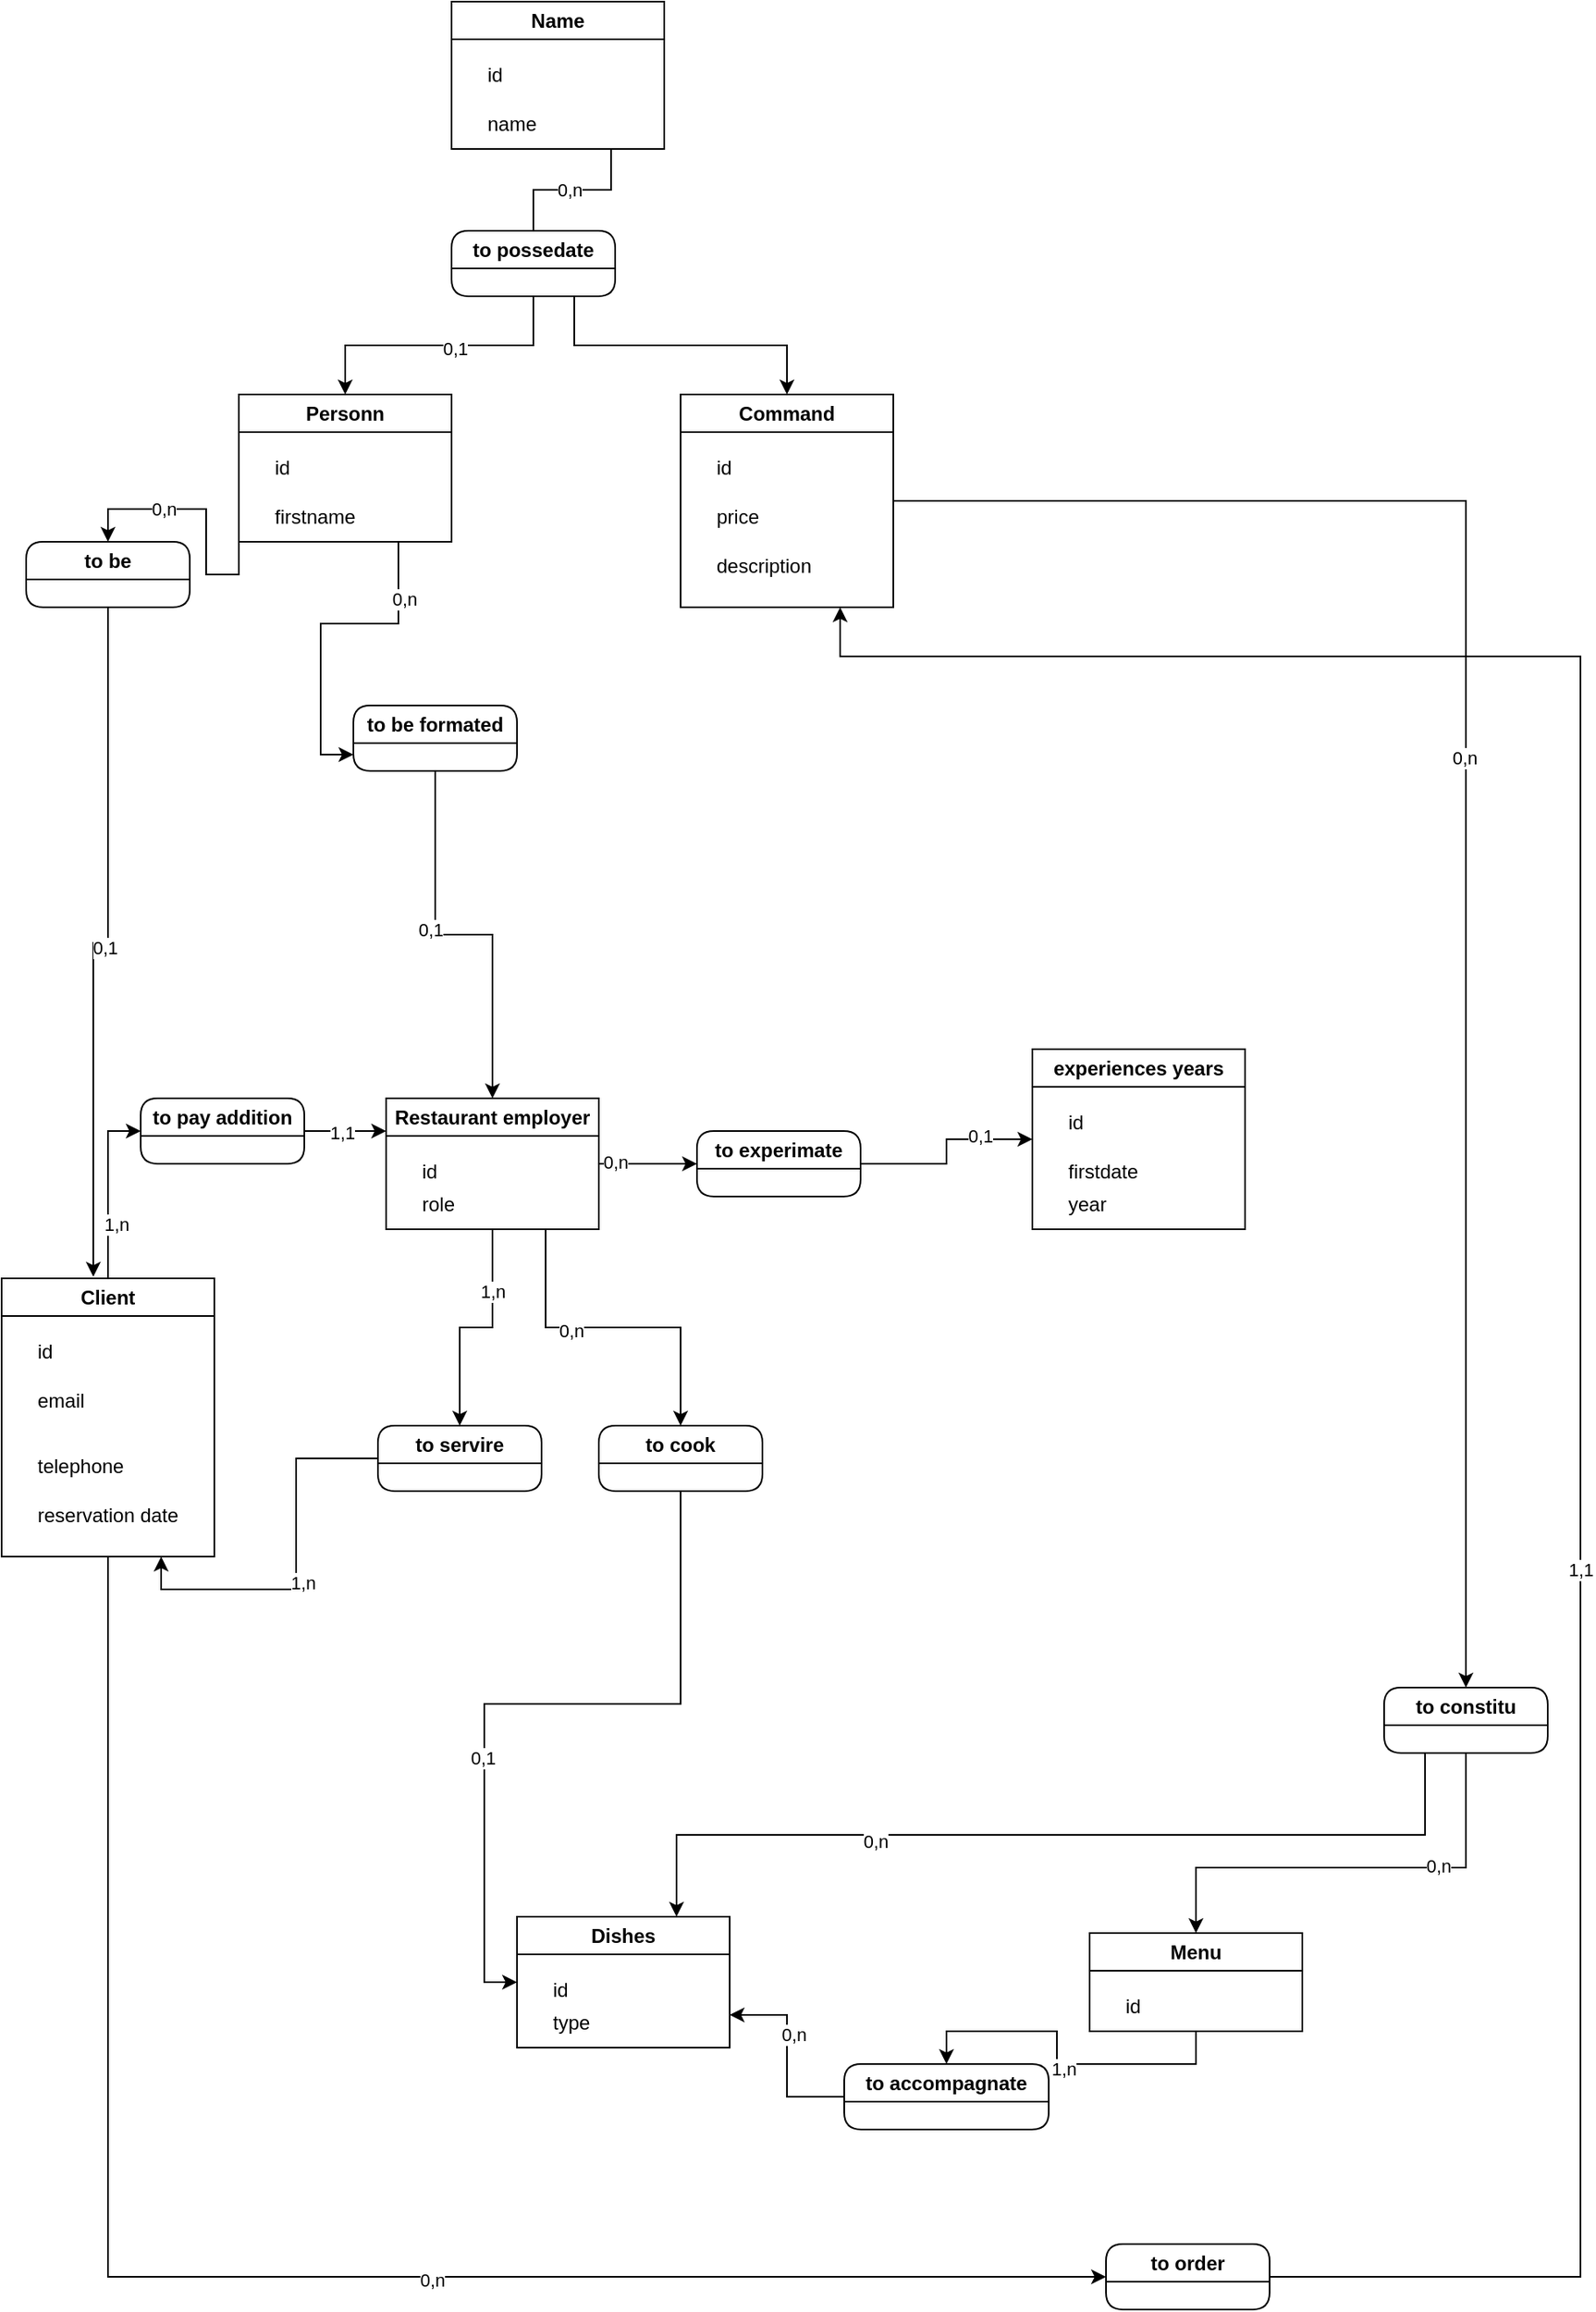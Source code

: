 <mxfile version="26.0.11">
  <diagram name="Page-1" id="PlA0bTD1htJH5vswvW3-">
    <mxGraphModel dx="1434" dy="786" grid="1" gridSize="10" guides="1" tooltips="1" connect="1" arrows="1" fold="1" page="1" pageScale="1" pageWidth="827" pageHeight="1169" math="0" shadow="0">
      <root>
        <mxCell id="0" />
        <mxCell id="1" parent="0" />
        <mxCell id="Mnq4h092WNaVHmd3vgpn-191" style="edgeStyle=orthogonalEdgeStyle;rounded=0;orthogonalLoop=1;jettySize=auto;html=1;exitX=0.75;exitY=1;exitDx=0;exitDy=0;endArrow=none;startFill=0;" parent="1" source="Mnq4h092WNaVHmd3vgpn-177" target="Mnq4h092WNaVHmd3vgpn-183" edge="1">
          <mxGeometry relative="1" as="geometry" />
        </mxCell>
        <mxCell id="WmfGTkzMxAjrMjGQDUst-5" value="0,n" style="edgeLabel;html=1;align=center;verticalAlign=middle;resizable=0;points=[];" vertex="1" connectable="0" parent="Mnq4h092WNaVHmd3vgpn-191">
          <mxGeometry x="0.063" relative="1" as="geometry">
            <mxPoint x="1" as="offset" />
          </mxGeometry>
        </mxCell>
        <mxCell id="Mnq4h092WNaVHmd3vgpn-177" value="Name" style="swimlane;whiteSpace=wrap;html=1;" parent="1" vertex="1">
          <mxGeometry x="300" y="40" width="130" height="90" as="geometry" />
        </mxCell>
        <mxCell id="Mnq4h092WNaVHmd3vgpn-178" value="id" style="text;html=1;align=left;verticalAlign=middle;resizable=0;points=[];autosize=1;strokeColor=none;fillColor=none;" parent="Mnq4h092WNaVHmd3vgpn-177" vertex="1">
          <mxGeometry x="20" y="30" width="30" height="30" as="geometry" />
        </mxCell>
        <mxCell id="Mnq4h092WNaVHmd3vgpn-179" value="name" style="text;html=1;align=left;verticalAlign=middle;resizable=0;points=[];autosize=1;strokeColor=none;fillColor=none;" parent="Mnq4h092WNaVHmd3vgpn-177" vertex="1">
          <mxGeometry x="20" y="60" width="50" height="30" as="geometry" />
        </mxCell>
        <mxCell id="WmfGTkzMxAjrMjGQDUst-4" style="edgeStyle=orthogonalEdgeStyle;rounded=0;orthogonalLoop=1;jettySize=auto;html=1;entryX=0.5;entryY=0;entryDx=0;entryDy=0;" edge="1" parent="1" source="Mnq4h092WNaVHmd3vgpn-183" target="WmfGTkzMxAjrMjGQDUst-1">
          <mxGeometry relative="1" as="geometry" />
        </mxCell>
        <mxCell id="WmfGTkzMxAjrMjGQDUst-6" value="0,1" style="edgeLabel;html=1;align=center;verticalAlign=middle;resizable=0;points=[];" vertex="1" connectable="0" parent="WmfGTkzMxAjrMjGQDUst-4">
          <mxGeometry x="-0.11" y="2" relative="1" as="geometry">
            <mxPoint as="offset" />
          </mxGeometry>
        </mxCell>
        <mxCell id="WmfGTkzMxAjrMjGQDUst-10" style="edgeStyle=orthogonalEdgeStyle;rounded=0;orthogonalLoop=1;jettySize=auto;html=1;exitX=0.75;exitY=1;exitDx=0;exitDy=0;" edge="1" parent="1" source="Mnq4h092WNaVHmd3vgpn-183" target="WmfGTkzMxAjrMjGQDUst-7">
          <mxGeometry relative="1" as="geometry" />
        </mxCell>
        <mxCell id="Mnq4h092WNaVHmd3vgpn-183" value="to possedate" style="swimlane;whiteSpace=wrap;html=1;rounded=1;" parent="1" vertex="1">
          <mxGeometry x="300" y="180" width="100" height="40" as="geometry" />
        </mxCell>
        <mxCell id="WmfGTkzMxAjrMjGQDUst-27" style="edgeStyle=orthogonalEdgeStyle;rounded=0;orthogonalLoop=1;jettySize=auto;html=1;exitX=0;exitY=1;exitDx=0;exitDy=0;entryX=0.5;entryY=0;entryDx=0;entryDy=0;" edge="1" parent="1" source="WmfGTkzMxAjrMjGQDUst-1" target="WmfGTkzMxAjrMjGQDUst-23">
          <mxGeometry relative="1" as="geometry" />
        </mxCell>
        <mxCell id="WmfGTkzMxAjrMjGQDUst-34" value="0,n" style="edgeLabel;html=1;align=center;verticalAlign=middle;resizable=0;points=[];" vertex="1" connectable="0" parent="WmfGTkzMxAjrMjGQDUst-27">
          <mxGeometry x="0.325" relative="1" as="geometry">
            <mxPoint as="offset" />
          </mxGeometry>
        </mxCell>
        <mxCell id="WmfGTkzMxAjrMjGQDUst-29" style="edgeStyle=orthogonalEdgeStyle;rounded=0;orthogonalLoop=1;jettySize=auto;html=1;exitX=0.75;exitY=1;exitDx=0;exitDy=0;entryX=0;entryY=0.75;entryDx=0;entryDy=0;" edge="1" parent="1" source="WmfGTkzMxAjrMjGQDUst-1" target="WmfGTkzMxAjrMjGQDUst-24">
          <mxGeometry relative="1" as="geometry" />
        </mxCell>
        <mxCell id="WmfGTkzMxAjrMjGQDUst-36" value="0,n" style="edgeLabel;html=1;align=center;verticalAlign=middle;resizable=0;points=[];" vertex="1" connectable="0" parent="WmfGTkzMxAjrMjGQDUst-29">
          <mxGeometry x="-0.646" y="3" relative="1" as="geometry">
            <mxPoint as="offset" />
          </mxGeometry>
        </mxCell>
        <mxCell id="WmfGTkzMxAjrMjGQDUst-1" value="Personn" style="swimlane;whiteSpace=wrap;html=1;" vertex="1" parent="1">
          <mxGeometry x="170" y="280" width="130" height="90" as="geometry" />
        </mxCell>
        <mxCell id="WmfGTkzMxAjrMjGQDUst-2" value="id" style="text;html=1;align=left;verticalAlign=middle;resizable=0;points=[];autosize=1;strokeColor=none;fillColor=none;" vertex="1" parent="WmfGTkzMxAjrMjGQDUst-1">
          <mxGeometry x="20" y="30" width="30" height="30" as="geometry" />
        </mxCell>
        <mxCell id="WmfGTkzMxAjrMjGQDUst-3" value="firstname" style="text;html=1;align=left;verticalAlign=middle;resizable=0;points=[];autosize=1;strokeColor=none;fillColor=none;" vertex="1" parent="WmfGTkzMxAjrMjGQDUst-1">
          <mxGeometry x="20" y="60" width="70" height="30" as="geometry" />
        </mxCell>
        <mxCell id="WmfGTkzMxAjrMjGQDUst-41" style="edgeStyle=orthogonalEdgeStyle;rounded=0;orthogonalLoop=1;jettySize=auto;html=1;entryX=0.5;entryY=0;entryDx=0;entryDy=0;" edge="1" parent="1" source="WmfGTkzMxAjrMjGQDUst-7" target="WmfGTkzMxAjrMjGQDUst-40">
          <mxGeometry relative="1" as="geometry" />
        </mxCell>
        <mxCell id="WmfGTkzMxAjrMjGQDUst-56" value="0,n" style="edgeLabel;html=1;align=center;verticalAlign=middle;resizable=0;points=[];" vertex="1" connectable="0" parent="WmfGTkzMxAjrMjGQDUst-41">
          <mxGeometry x="-0.057" y="-1" relative="1" as="geometry">
            <mxPoint as="offset" />
          </mxGeometry>
        </mxCell>
        <mxCell id="WmfGTkzMxAjrMjGQDUst-7" value="Command" style="swimlane;whiteSpace=wrap;html=1;" vertex="1" parent="1">
          <mxGeometry x="440" y="280" width="130" height="130" as="geometry" />
        </mxCell>
        <mxCell id="WmfGTkzMxAjrMjGQDUst-8" value="id" style="text;html=1;align=left;verticalAlign=middle;resizable=0;points=[];autosize=1;strokeColor=none;fillColor=none;" vertex="1" parent="WmfGTkzMxAjrMjGQDUst-7">
          <mxGeometry x="20" y="30" width="30" height="30" as="geometry" />
        </mxCell>
        <mxCell id="WmfGTkzMxAjrMjGQDUst-9" value="price" style="text;html=1;align=left;verticalAlign=middle;resizable=0;points=[];autosize=1;strokeColor=none;fillColor=none;" vertex="1" parent="WmfGTkzMxAjrMjGQDUst-7">
          <mxGeometry x="20" y="60" width="50" height="30" as="geometry" />
        </mxCell>
        <mxCell id="WmfGTkzMxAjrMjGQDUst-11" value="description" style="text;html=1;align=left;verticalAlign=middle;resizable=0;points=[];autosize=1;strokeColor=none;fillColor=none;" vertex="1" parent="WmfGTkzMxAjrMjGQDUst-7">
          <mxGeometry x="20" y="90" width="80" height="30" as="geometry" />
        </mxCell>
        <mxCell id="WmfGTkzMxAjrMjGQDUst-32" style="edgeStyle=orthogonalEdgeStyle;rounded=0;orthogonalLoop=1;jettySize=auto;html=1;entryX=0;entryY=0.5;entryDx=0;entryDy=0;" edge="1" parent="1" source="WmfGTkzMxAjrMjGQDUst-12" target="WmfGTkzMxAjrMjGQDUst-31">
          <mxGeometry relative="1" as="geometry">
            <Array as="points">
              <mxPoint x="90" y="1430" />
            </Array>
          </mxGeometry>
        </mxCell>
        <mxCell id="WmfGTkzMxAjrMjGQDUst-38" value="0,n" style="edgeLabel;html=1;align=center;verticalAlign=middle;resizable=0;points=[];" vertex="1" connectable="0" parent="WmfGTkzMxAjrMjGQDUst-32">
          <mxGeometry x="0.215" y="-2" relative="1" as="geometry">
            <mxPoint as="offset" />
          </mxGeometry>
        </mxCell>
        <mxCell id="WmfGTkzMxAjrMjGQDUst-94" style="edgeStyle=orthogonalEdgeStyle;rounded=0;orthogonalLoop=1;jettySize=auto;html=1;entryX=0;entryY=0.5;entryDx=0;entryDy=0;" edge="1" parent="1" source="WmfGTkzMxAjrMjGQDUst-12" target="WmfGTkzMxAjrMjGQDUst-93">
          <mxGeometry relative="1" as="geometry" />
        </mxCell>
        <mxCell id="WmfGTkzMxAjrMjGQDUst-96" value="1,n" style="edgeLabel;html=1;align=center;verticalAlign=middle;resizable=0;points=[];" vertex="1" connectable="0" parent="WmfGTkzMxAjrMjGQDUst-94">
          <mxGeometry x="-0.4" y="-5" relative="1" as="geometry">
            <mxPoint as="offset" />
          </mxGeometry>
        </mxCell>
        <mxCell id="WmfGTkzMxAjrMjGQDUst-12" value="Client" style="swimlane;whiteSpace=wrap;html=1;" vertex="1" parent="1">
          <mxGeometry x="25" y="820" width="130" height="170" as="geometry" />
        </mxCell>
        <mxCell id="WmfGTkzMxAjrMjGQDUst-13" value="id" style="text;html=1;align=left;verticalAlign=middle;resizable=0;points=[];autosize=1;strokeColor=none;fillColor=none;" vertex="1" parent="WmfGTkzMxAjrMjGQDUst-12">
          <mxGeometry x="20" y="30" width="30" height="30" as="geometry" />
        </mxCell>
        <mxCell id="WmfGTkzMxAjrMjGQDUst-15" value="email" style="text;html=1;align=left;verticalAlign=middle;resizable=0;points=[];autosize=1;strokeColor=none;fillColor=none;" vertex="1" parent="WmfGTkzMxAjrMjGQDUst-12">
          <mxGeometry x="20" y="60" width="50" height="30" as="geometry" />
        </mxCell>
        <mxCell id="WmfGTkzMxAjrMjGQDUst-16" value="telephone" style="text;html=1;align=left;verticalAlign=middle;resizable=0;points=[];autosize=1;strokeColor=none;fillColor=none;" vertex="1" parent="WmfGTkzMxAjrMjGQDUst-12">
          <mxGeometry x="20" y="100" width="80" height="30" as="geometry" />
        </mxCell>
        <mxCell id="WmfGTkzMxAjrMjGQDUst-17" value="reservation date" style="text;html=1;align=left;verticalAlign=middle;resizable=0;points=[];autosize=1;strokeColor=none;fillColor=none;" vertex="1" parent="WmfGTkzMxAjrMjGQDUst-12">
          <mxGeometry x="20" y="130" width="110" height="30" as="geometry" />
        </mxCell>
        <mxCell id="WmfGTkzMxAjrMjGQDUst-68" style="edgeStyle=orthogonalEdgeStyle;rounded=0;orthogonalLoop=1;jettySize=auto;html=1;" edge="1" parent="1" source="WmfGTkzMxAjrMjGQDUst-18" target="WmfGTkzMxAjrMjGQDUst-67">
          <mxGeometry relative="1" as="geometry" />
        </mxCell>
        <mxCell id="WmfGTkzMxAjrMjGQDUst-73" value="1,n" style="edgeLabel;html=1;align=center;verticalAlign=middle;resizable=0;points=[];" vertex="1" connectable="0" parent="WmfGTkzMxAjrMjGQDUst-68">
          <mxGeometry x="-0.46" relative="1" as="geometry">
            <mxPoint as="offset" />
          </mxGeometry>
        </mxCell>
        <mxCell id="WmfGTkzMxAjrMjGQDUst-84" style="edgeStyle=orthogonalEdgeStyle;rounded=0;orthogonalLoop=1;jettySize=auto;html=1;entryX=0;entryY=0.5;entryDx=0;entryDy=0;" edge="1" parent="1" source="WmfGTkzMxAjrMjGQDUst-18" target="WmfGTkzMxAjrMjGQDUst-79">
          <mxGeometry relative="1" as="geometry" />
        </mxCell>
        <mxCell id="WmfGTkzMxAjrMjGQDUst-86" value="0,n" style="edgeLabel;html=1;align=center;verticalAlign=middle;resizable=0;points=[];" vertex="1" connectable="0" parent="WmfGTkzMxAjrMjGQDUst-84">
          <mxGeometry x="-0.686" y="1" relative="1" as="geometry">
            <mxPoint as="offset" />
          </mxGeometry>
        </mxCell>
        <mxCell id="WmfGTkzMxAjrMjGQDUst-89" style="edgeStyle=orthogonalEdgeStyle;rounded=0;orthogonalLoop=1;jettySize=auto;html=1;exitX=0.75;exitY=1;exitDx=0;exitDy=0;entryX=0.5;entryY=0;entryDx=0;entryDy=0;" edge="1" parent="1" source="WmfGTkzMxAjrMjGQDUst-18" target="WmfGTkzMxAjrMjGQDUst-88">
          <mxGeometry relative="1" as="geometry" />
        </mxCell>
        <mxCell id="WmfGTkzMxAjrMjGQDUst-91" value="0,n" style="edgeLabel;html=1;align=center;verticalAlign=middle;resizable=0;points=[];" vertex="1" connectable="0" parent="WmfGTkzMxAjrMjGQDUst-89">
          <mxGeometry x="-0.263" y="-2" relative="1" as="geometry">
            <mxPoint x="1" as="offset" />
          </mxGeometry>
        </mxCell>
        <mxCell id="WmfGTkzMxAjrMjGQDUst-18" value="Restaurant employer" style="swimlane;whiteSpace=wrap;html=1;startSize=23;" vertex="1" parent="1">
          <mxGeometry x="260" y="710" width="130" height="80" as="geometry" />
        </mxCell>
        <mxCell id="WmfGTkzMxAjrMjGQDUst-19" value="id" style="text;html=1;align=left;verticalAlign=middle;resizable=0;points=[];autosize=1;strokeColor=none;fillColor=none;" vertex="1" parent="WmfGTkzMxAjrMjGQDUst-18">
          <mxGeometry x="20" y="30" width="30" height="30" as="geometry" />
        </mxCell>
        <mxCell id="WmfGTkzMxAjrMjGQDUst-78" value="role" style="text;html=1;align=left;verticalAlign=middle;resizable=0;points=[];autosize=1;strokeColor=none;fillColor=none;" vertex="1" parent="WmfGTkzMxAjrMjGQDUst-18">
          <mxGeometry x="20" y="50" width="40" height="30" as="geometry" />
        </mxCell>
        <mxCell id="WmfGTkzMxAjrMjGQDUst-23" value="to be" style="swimlane;whiteSpace=wrap;html=1;rounded=1;startSize=23;" vertex="1" parent="1">
          <mxGeometry x="40" y="370" width="100" height="40" as="geometry" />
        </mxCell>
        <mxCell id="WmfGTkzMxAjrMjGQDUst-30" style="edgeStyle=orthogonalEdgeStyle;rounded=0;orthogonalLoop=1;jettySize=auto;html=1;exitX=0.5;exitY=1;exitDx=0;exitDy=0;entryX=0.5;entryY=0;entryDx=0;entryDy=0;" edge="1" parent="1" source="WmfGTkzMxAjrMjGQDUst-24" target="WmfGTkzMxAjrMjGQDUst-18">
          <mxGeometry relative="1" as="geometry" />
        </mxCell>
        <mxCell id="WmfGTkzMxAjrMjGQDUst-37" value="0,1" style="edgeLabel;html=1;align=center;verticalAlign=middle;resizable=0;points=[];" vertex="1" connectable="0" parent="WmfGTkzMxAjrMjGQDUst-30">
          <mxGeometry x="-0.173" y="-3" relative="1" as="geometry">
            <mxPoint as="offset" />
          </mxGeometry>
        </mxCell>
        <mxCell id="WmfGTkzMxAjrMjGQDUst-24" value="to be formated" style="swimlane;whiteSpace=wrap;html=1;rounded=1;startSize=23;" vertex="1" parent="1">
          <mxGeometry x="240" y="470" width="100" height="40" as="geometry" />
        </mxCell>
        <mxCell id="WmfGTkzMxAjrMjGQDUst-28" style="edgeStyle=orthogonalEdgeStyle;rounded=0;orthogonalLoop=1;jettySize=auto;html=1;exitX=0.5;exitY=1;exitDx=0;exitDy=0;entryX=0.431;entryY=-0.006;entryDx=0;entryDy=0;entryPerimeter=0;" edge="1" parent="1" source="WmfGTkzMxAjrMjGQDUst-23" target="WmfGTkzMxAjrMjGQDUst-12">
          <mxGeometry relative="1" as="geometry" />
        </mxCell>
        <mxCell id="WmfGTkzMxAjrMjGQDUst-35" value="0,1" style="edgeLabel;html=1;align=center;verticalAlign=middle;resizable=0;points=[];" vertex="1" connectable="0" parent="WmfGTkzMxAjrMjGQDUst-28">
          <mxGeometry x="-0.01" y="3" relative="1" as="geometry">
            <mxPoint as="offset" />
          </mxGeometry>
        </mxCell>
        <mxCell id="WmfGTkzMxAjrMjGQDUst-33" style="edgeStyle=orthogonalEdgeStyle;rounded=0;orthogonalLoop=1;jettySize=auto;html=1;entryX=0.75;entryY=1;entryDx=0;entryDy=0;" edge="1" parent="1" source="WmfGTkzMxAjrMjGQDUst-31" target="WmfGTkzMxAjrMjGQDUst-7">
          <mxGeometry relative="1" as="geometry">
            <Array as="points">
              <mxPoint x="990" y="1430" />
              <mxPoint x="990" y="440" />
              <mxPoint x="538" y="440" />
            </Array>
          </mxGeometry>
        </mxCell>
        <mxCell id="WmfGTkzMxAjrMjGQDUst-39" value="1,1" style="edgeLabel;html=1;align=center;verticalAlign=middle;resizable=0;points=[];" vertex="1" connectable="0" parent="WmfGTkzMxAjrMjGQDUst-33">
          <mxGeometry x="-0.251" relative="1" as="geometry">
            <mxPoint as="offset" />
          </mxGeometry>
        </mxCell>
        <mxCell id="WmfGTkzMxAjrMjGQDUst-31" value="to order" style="swimlane;whiteSpace=wrap;html=1;rounded=1;startSize=23;" vertex="1" parent="1">
          <mxGeometry x="700" y="1410" width="100" height="40" as="geometry" />
        </mxCell>
        <mxCell id="WmfGTkzMxAjrMjGQDUst-50" style="edgeStyle=orthogonalEdgeStyle;rounded=0;orthogonalLoop=1;jettySize=auto;html=1;exitX=0.5;exitY=1;exitDx=0;exitDy=0;entryX=0.5;entryY=0;entryDx=0;entryDy=0;" edge="1" parent="1" source="WmfGTkzMxAjrMjGQDUst-40" target="WmfGTkzMxAjrMjGQDUst-42">
          <mxGeometry relative="1" as="geometry">
            <Array as="points">
              <mxPoint x="920" y="1180" />
              <mxPoint x="755" y="1180" />
            </Array>
          </mxGeometry>
        </mxCell>
        <mxCell id="WmfGTkzMxAjrMjGQDUst-55" value="0,n" style="edgeLabel;html=1;align=center;verticalAlign=middle;resizable=0;points=[];" vertex="1" connectable="0" parent="WmfGTkzMxAjrMjGQDUst-50">
          <mxGeometry x="-0.367" y="-1" relative="1" as="geometry">
            <mxPoint as="offset" />
          </mxGeometry>
        </mxCell>
        <mxCell id="WmfGTkzMxAjrMjGQDUst-53" style="edgeStyle=orthogonalEdgeStyle;rounded=0;orthogonalLoop=1;jettySize=auto;html=1;exitX=0.25;exitY=1;exitDx=0;exitDy=0;entryX=0.75;entryY=0;entryDx=0;entryDy=0;" edge="1" parent="1" source="WmfGTkzMxAjrMjGQDUst-40" target="WmfGTkzMxAjrMjGQDUst-47">
          <mxGeometry relative="1" as="geometry" />
        </mxCell>
        <mxCell id="WmfGTkzMxAjrMjGQDUst-59" value="0,n" style="edgeLabel;html=1;align=center;verticalAlign=middle;resizable=0;points=[];" vertex="1" connectable="0" parent="WmfGTkzMxAjrMjGQDUst-53">
          <mxGeometry x="0.384" y="4" relative="1" as="geometry">
            <mxPoint as="offset" />
          </mxGeometry>
        </mxCell>
        <mxCell id="WmfGTkzMxAjrMjGQDUst-40" value="to constitu" style="swimlane;whiteSpace=wrap;html=1;rounded=1;startSize=23;" vertex="1" parent="1">
          <mxGeometry x="870" y="1070" width="100" height="40" as="geometry" />
        </mxCell>
        <mxCell id="WmfGTkzMxAjrMjGQDUst-51" style="edgeStyle=orthogonalEdgeStyle;rounded=0;orthogonalLoop=1;jettySize=auto;html=1;exitX=0.5;exitY=1;exitDx=0;exitDy=0;entryX=0.5;entryY=0;entryDx=0;entryDy=0;" edge="1" parent="1" source="WmfGTkzMxAjrMjGQDUst-42" target="WmfGTkzMxAjrMjGQDUst-46">
          <mxGeometry relative="1" as="geometry" />
        </mxCell>
        <mxCell id="WmfGTkzMxAjrMjGQDUst-57" value="1,n" style="edgeLabel;html=1;align=center;verticalAlign=middle;resizable=0;points=[];" vertex="1" connectable="0" parent="WmfGTkzMxAjrMjGQDUst-51">
          <mxGeometry x="-0.046" y="2" relative="1" as="geometry">
            <mxPoint y="1" as="offset" />
          </mxGeometry>
        </mxCell>
        <mxCell id="WmfGTkzMxAjrMjGQDUst-42" value="Menu" style="swimlane;whiteSpace=wrap;html=1;" vertex="1" parent="1">
          <mxGeometry x="690" y="1220" width="130" height="60" as="geometry" />
        </mxCell>
        <mxCell id="WmfGTkzMxAjrMjGQDUst-43" value="id" style="text;html=1;align=left;verticalAlign=middle;resizable=0;points=[];autosize=1;strokeColor=none;fillColor=none;" vertex="1" parent="WmfGTkzMxAjrMjGQDUst-42">
          <mxGeometry x="20" y="30" width="30" height="30" as="geometry" />
        </mxCell>
        <mxCell id="WmfGTkzMxAjrMjGQDUst-52" style="edgeStyle=orthogonalEdgeStyle;rounded=0;orthogonalLoop=1;jettySize=auto;html=1;exitX=0;exitY=0.5;exitDx=0;exitDy=0;entryX=1;entryY=0.75;entryDx=0;entryDy=0;" edge="1" parent="1" source="WmfGTkzMxAjrMjGQDUst-46" target="WmfGTkzMxAjrMjGQDUst-47">
          <mxGeometry relative="1" as="geometry">
            <mxPoint x="440" y="1070" as="targetPoint" />
          </mxGeometry>
        </mxCell>
        <mxCell id="WmfGTkzMxAjrMjGQDUst-60" value="0,n" style="edgeLabel;html=1;align=center;verticalAlign=middle;resizable=0;points=[];" vertex="1" connectable="0" parent="WmfGTkzMxAjrMjGQDUst-52">
          <mxGeometry x="0.22" y="-4" relative="1" as="geometry">
            <mxPoint as="offset" />
          </mxGeometry>
        </mxCell>
        <mxCell id="WmfGTkzMxAjrMjGQDUst-46" value="to accompagnate" style="swimlane;whiteSpace=wrap;html=1;rounded=1;startSize=23;" vertex="1" parent="1">
          <mxGeometry x="540" y="1300" width="125" height="40" as="geometry" />
        </mxCell>
        <mxCell id="WmfGTkzMxAjrMjGQDUst-47" value="Dishes" style="swimlane;whiteSpace=wrap;html=1;" vertex="1" parent="1">
          <mxGeometry x="340" y="1210" width="130" height="80" as="geometry" />
        </mxCell>
        <mxCell id="WmfGTkzMxAjrMjGQDUst-48" value="id" style="text;html=1;align=left;verticalAlign=middle;resizable=0;points=[];autosize=1;strokeColor=none;fillColor=none;" vertex="1" parent="WmfGTkzMxAjrMjGQDUst-47">
          <mxGeometry x="20" y="30" width="30" height="30" as="geometry" />
        </mxCell>
        <mxCell id="WmfGTkzMxAjrMjGQDUst-49" value="type" style="text;html=1;align=left;verticalAlign=middle;resizable=0;points=[];autosize=1;strokeColor=none;fillColor=none;" vertex="1" parent="WmfGTkzMxAjrMjGQDUst-47">
          <mxGeometry x="20" y="50" width="50" height="30" as="geometry" />
        </mxCell>
        <mxCell id="WmfGTkzMxAjrMjGQDUst-76" style="edgeStyle=orthogonalEdgeStyle;rounded=0;orthogonalLoop=1;jettySize=auto;html=1;entryX=0.75;entryY=1;entryDx=0;entryDy=0;" edge="1" parent="1" source="WmfGTkzMxAjrMjGQDUst-67" target="WmfGTkzMxAjrMjGQDUst-12">
          <mxGeometry relative="1" as="geometry" />
        </mxCell>
        <mxCell id="WmfGTkzMxAjrMjGQDUst-77" value="1,n" style="edgeLabel;html=1;align=center;verticalAlign=middle;resizable=0;points=[];" vertex="1" connectable="0" parent="WmfGTkzMxAjrMjGQDUst-76">
          <mxGeometry x="0.085" y="4" relative="1" as="geometry">
            <mxPoint as="offset" />
          </mxGeometry>
        </mxCell>
        <mxCell id="WmfGTkzMxAjrMjGQDUst-67" value="to servire" style="swimlane;whiteSpace=wrap;html=1;rounded=1;startSize=23;" vertex="1" parent="1">
          <mxGeometry x="255" y="910" width="100" height="40" as="geometry" />
        </mxCell>
        <mxCell id="WmfGTkzMxAjrMjGQDUst-85" style="edgeStyle=orthogonalEdgeStyle;rounded=0;orthogonalLoop=1;jettySize=auto;html=1;entryX=0;entryY=0.5;entryDx=0;entryDy=0;" edge="1" parent="1" source="WmfGTkzMxAjrMjGQDUst-79" target="WmfGTkzMxAjrMjGQDUst-80">
          <mxGeometry relative="1" as="geometry" />
        </mxCell>
        <mxCell id="WmfGTkzMxAjrMjGQDUst-87" value="0,1" style="edgeLabel;html=1;align=center;verticalAlign=middle;resizable=0;points=[];" vertex="1" connectable="0" parent="WmfGTkzMxAjrMjGQDUst-85">
          <mxGeometry x="0.47" y="2" relative="1" as="geometry">
            <mxPoint as="offset" />
          </mxGeometry>
        </mxCell>
        <mxCell id="WmfGTkzMxAjrMjGQDUst-79" value="to experimate" style="swimlane;whiteSpace=wrap;html=1;rounded=1;startSize=23;" vertex="1" parent="1">
          <mxGeometry x="450" y="730" width="100" height="40" as="geometry" />
        </mxCell>
        <mxCell id="WmfGTkzMxAjrMjGQDUst-80" value="experiences years" style="swimlane;whiteSpace=wrap;html=1;startSize=23;" vertex="1" parent="1">
          <mxGeometry x="655" y="680" width="130" height="110" as="geometry" />
        </mxCell>
        <mxCell id="WmfGTkzMxAjrMjGQDUst-81" value="id" style="text;html=1;align=left;verticalAlign=middle;resizable=0;points=[];autosize=1;strokeColor=none;fillColor=none;" vertex="1" parent="WmfGTkzMxAjrMjGQDUst-80">
          <mxGeometry x="20" y="30" width="30" height="30" as="geometry" />
        </mxCell>
        <mxCell id="WmfGTkzMxAjrMjGQDUst-82" value="year" style="text;html=1;align=left;verticalAlign=middle;resizable=0;points=[];autosize=1;strokeColor=none;fillColor=none;" vertex="1" parent="WmfGTkzMxAjrMjGQDUst-80">
          <mxGeometry x="20" y="80" width="50" height="30" as="geometry" />
        </mxCell>
        <mxCell id="WmfGTkzMxAjrMjGQDUst-83" value="firstdate" style="text;html=1;align=left;verticalAlign=middle;resizable=0;points=[];autosize=1;strokeColor=none;fillColor=none;" vertex="1" parent="WmfGTkzMxAjrMjGQDUst-80">
          <mxGeometry x="20" y="60" width="70" height="30" as="geometry" />
        </mxCell>
        <mxCell id="WmfGTkzMxAjrMjGQDUst-90" style="edgeStyle=orthogonalEdgeStyle;rounded=0;orthogonalLoop=1;jettySize=auto;html=1;exitX=0.5;exitY=1;exitDx=0;exitDy=0;entryX=0;entryY=0.5;entryDx=0;entryDy=0;" edge="1" parent="1" source="WmfGTkzMxAjrMjGQDUst-88" target="WmfGTkzMxAjrMjGQDUst-47">
          <mxGeometry relative="1" as="geometry" />
        </mxCell>
        <mxCell id="WmfGTkzMxAjrMjGQDUst-92" value="0,1" style="edgeLabel;html=1;align=center;verticalAlign=middle;resizable=0;points=[];" vertex="1" connectable="0" parent="WmfGTkzMxAjrMjGQDUst-90">
          <mxGeometry x="0.286" y="-1" relative="1" as="geometry">
            <mxPoint as="offset" />
          </mxGeometry>
        </mxCell>
        <mxCell id="WmfGTkzMxAjrMjGQDUst-88" value="to cook" style="swimlane;whiteSpace=wrap;html=1;rounded=1;startSize=23;" vertex="1" parent="1">
          <mxGeometry x="390" y="910" width="100" height="40" as="geometry" />
        </mxCell>
        <mxCell id="WmfGTkzMxAjrMjGQDUst-95" style="edgeStyle=orthogonalEdgeStyle;rounded=0;orthogonalLoop=1;jettySize=auto;html=1;entryX=0;entryY=0.25;entryDx=0;entryDy=0;" edge="1" parent="1" source="WmfGTkzMxAjrMjGQDUst-93" target="WmfGTkzMxAjrMjGQDUst-18">
          <mxGeometry relative="1" as="geometry" />
        </mxCell>
        <mxCell id="WmfGTkzMxAjrMjGQDUst-97" value="1,1" style="edgeLabel;html=1;align=center;verticalAlign=middle;resizable=0;points=[];" vertex="1" connectable="0" parent="WmfGTkzMxAjrMjGQDUst-95">
          <mxGeometry x="-0.08" y="-1" relative="1" as="geometry">
            <mxPoint as="offset" />
          </mxGeometry>
        </mxCell>
        <mxCell id="WmfGTkzMxAjrMjGQDUst-93" value="to pay addition" style="swimlane;whiteSpace=wrap;html=1;rounded=1;startSize=23;" vertex="1" parent="1">
          <mxGeometry x="110" y="710" width="100" height="40" as="geometry" />
        </mxCell>
      </root>
    </mxGraphModel>
  </diagram>
</mxfile>
